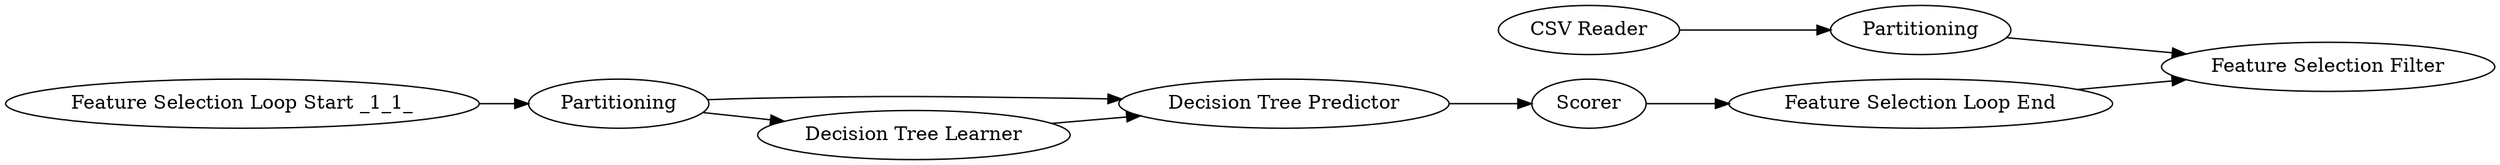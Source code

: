digraph {
	"-7267566767979577918_12" [label="Decision Tree Predictor"]
	"-7267566767979577918_13" [label=Scorer]
	"-7267566767979577918_11" [label="Decision Tree Learner"]
	"-7267566767979577918_2" [label="Feature Selection Loop End"]
	"-7267566767979577918_6" [label=Partitioning]
	"-7267566767979577918_8" [label="Feature Selection Loop Start _1_1_"]
	"2428966702613222987_778" [label=Partitioning]
	"2428966702613222987_779" [label="CSV Reader"]
	"-7267566767979577918_3" [label="Feature Selection Filter"]
	"2428966702613222987_778" -> "-7267566767979577918_3"
	"-7267566767979577918_13" -> "-7267566767979577918_2"
	"-7267566767979577918_12" -> "-7267566767979577918_13"
	"-7267566767979577918_11" -> "-7267566767979577918_12"
	"-7267566767979577918_2" -> "-7267566767979577918_3"
	"-7267566767979577918_6" -> "-7267566767979577918_12"
	"-7267566767979577918_8" -> "-7267566767979577918_6"
	"2428966702613222987_779" -> "2428966702613222987_778"
	"-7267566767979577918_6" -> "-7267566767979577918_11"
	rankdir=LR
}
